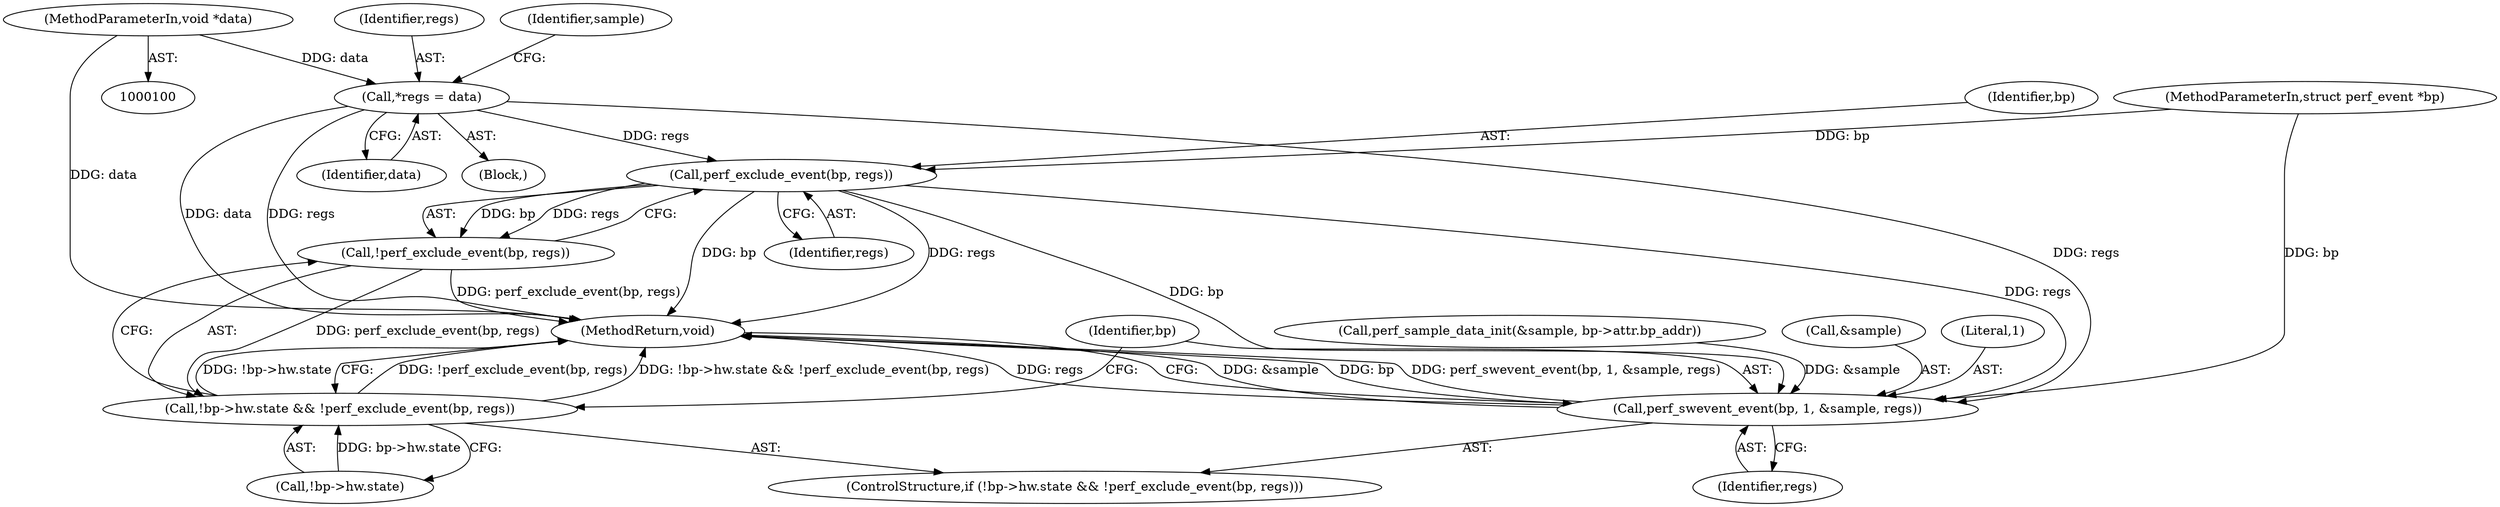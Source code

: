 digraph "0_linux_a8b0ca17b80e92faab46ee7179ba9e99ccb61233_56@pointer" {
"1000102" [label="(MethodParameterIn,void *data)"];
"1000106" [label="(Call,*regs = data)"];
"1000126" [label="(Call,perf_exclude_event(bp, regs))"];
"1000125" [label="(Call,!perf_exclude_event(bp, regs))"];
"1000118" [label="(Call,!bp->hw.state && !perf_exclude_event(bp, regs))"];
"1000129" [label="(Call,perf_swevent_event(bp, 1, &sample, regs))"];
"1000128" [label="(Identifier,regs)"];
"1000134" [label="(Identifier,regs)"];
"1000118" [label="(Call,!bp->hw.state && !perf_exclude_event(bp, regs))"];
"1000125" [label="(Call,!perf_exclude_event(bp, regs))"];
"1000119" [label="(Call,!bp->hw.state)"];
"1000129" [label="(Call,perf_swevent_event(bp, 1, &sample, regs))"];
"1000127" [label="(Identifier,bp)"];
"1000108" [label="(Identifier,data)"];
"1000126" [label="(Call,perf_exclude_event(bp, regs))"];
"1000130" [label="(Identifier,bp)"];
"1000117" [label="(ControlStructure,if (!bp->hw.state && !perf_exclude_event(bp, regs)))"];
"1000107" [label="(Identifier,regs)"];
"1000135" [label="(MethodReturn,void)"];
"1000103" [label="(Block,)"];
"1000106" [label="(Call,*regs = data)"];
"1000111" [label="(Identifier,sample)"];
"1000101" [label="(MethodParameterIn,struct perf_event *bp)"];
"1000102" [label="(MethodParameterIn,void *data)"];
"1000109" [label="(Call,perf_sample_data_init(&sample, bp->attr.bp_addr))"];
"1000132" [label="(Call,&sample)"];
"1000131" [label="(Literal,1)"];
"1000102" -> "1000100"  [label="AST: "];
"1000102" -> "1000135"  [label="DDG: data"];
"1000102" -> "1000106"  [label="DDG: data"];
"1000106" -> "1000103"  [label="AST: "];
"1000106" -> "1000108"  [label="CFG: "];
"1000107" -> "1000106"  [label="AST: "];
"1000108" -> "1000106"  [label="AST: "];
"1000111" -> "1000106"  [label="CFG: "];
"1000106" -> "1000135"  [label="DDG: data"];
"1000106" -> "1000135"  [label="DDG: regs"];
"1000106" -> "1000126"  [label="DDG: regs"];
"1000106" -> "1000129"  [label="DDG: regs"];
"1000126" -> "1000125"  [label="AST: "];
"1000126" -> "1000128"  [label="CFG: "];
"1000127" -> "1000126"  [label="AST: "];
"1000128" -> "1000126"  [label="AST: "];
"1000125" -> "1000126"  [label="CFG: "];
"1000126" -> "1000135"  [label="DDG: bp"];
"1000126" -> "1000135"  [label="DDG: regs"];
"1000126" -> "1000125"  [label="DDG: bp"];
"1000126" -> "1000125"  [label="DDG: regs"];
"1000101" -> "1000126"  [label="DDG: bp"];
"1000126" -> "1000129"  [label="DDG: bp"];
"1000126" -> "1000129"  [label="DDG: regs"];
"1000125" -> "1000118"  [label="AST: "];
"1000118" -> "1000125"  [label="CFG: "];
"1000125" -> "1000135"  [label="DDG: perf_exclude_event(bp, regs)"];
"1000125" -> "1000118"  [label="DDG: perf_exclude_event(bp, regs)"];
"1000118" -> "1000117"  [label="AST: "];
"1000118" -> "1000119"  [label="CFG: "];
"1000119" -> "1000118"  [label="AST: "];
"1000130" -> "1000118"  [label="CFG: "];
"1000135" -> "1000118"  [label="CFG: "];
"1000118" -> "1000135"  [label="DDG: !perf_exclude_event(bp, regs)"];
"1000118" -> "1000135"  [label="DDG: !bp->hw.state && !perf_exclude_event(bp, regs)"];
"1000118" -> "1000135"  [label="DDG: !bp->hw.state"];
"1000119" -> "1000118"  [label="DDG: bp->hw.state"];
"1000129" -> "1000117"  [label="AST: "];
"1000129" -> "1000134"  [label="CFG: "];
"1000130" -> "1000129"  [label="AST: "];
"1000131" -> "1000129"  [label="AST: "];
"1000132" -> "1000129"  [label="AST: "];
"1000134" -> "1000129"  [label="AST: "];
"1000135" -> "1000129"  [label="CFG: "];
"1000129" -> "1000135"  [label="DDG: &sample"];
"1000129" -> "1000135"  [label="DDG: bp"];
"1000129" -> "1000135"  [label="DDG: perf_swevent_event(bp, 1, &sample, regs)"];
"1000129" -> "1000135"  [label="DDG: regs"];
"1000101" -> "1000129"  [label="DDG: bp"];
"1000109" -> "1000129"  [label="DDG: &sample"];
}
